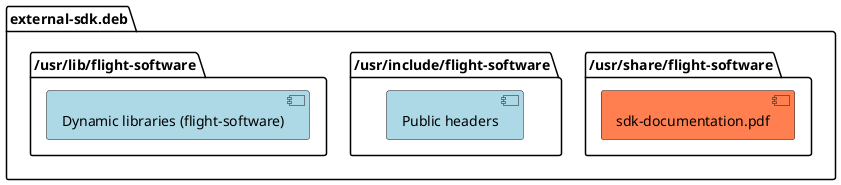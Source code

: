 @startuml
package "external-sdk.deb"{
    folder "/usr/share/flight-software" as SdkSharedFolder {
        [sdk-documentation.pdf] as SdkDoc #Coral
    }
    folder "/usr/include/flight-software" as SdkIncludeFolder {
        [Public headers] as SdkPubHeaders #LightBlue
    }
    folder "/usr/lib/flight-software" as SdkLibrariesFolder{
        [Dynamic libraries (flight-software)] as SdkDynLib #LightBlue
    }
}

@enduml
